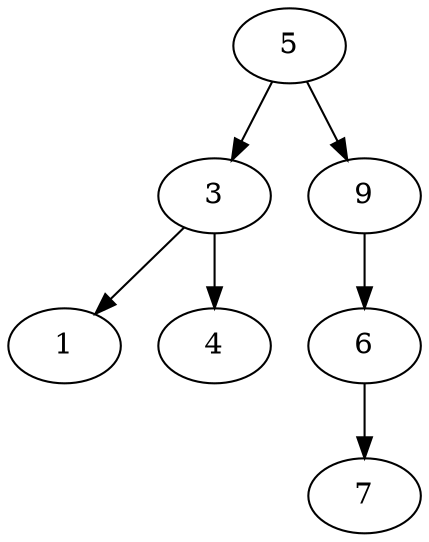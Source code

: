 digraph G {
	5 -> 3;
	5 -> 9;
	3 -> 1;
	3 -> 4;
	9 -> 6;
	6 -> 7;
	}digraph G {
	5 -> 3;
	5 -> 9;
	3 -> 1;
	3 -> 4;
	9 -> 6;
	6 -> 7;
	}digraph G {
	5 -> 3;
	5 -> 9;
	3 -> 1;
	3 -> 4;
	9 -> 6;
	6 -> 7;
	}